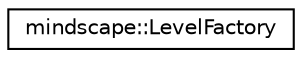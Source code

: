 digraph "Graphical Class Hierarchy"
{
  edge [fontname="Helvetica",fontsize="10",labelfontname="Helvetica",labelfontsize="10"];
  node [fontname="Helvetica",fontsize="10",shape=record];
  rankdir="LR";
  Node1 [label="mindscape::LevelFactory",height=0.2,width=0.4,color="black", fillcolor="white", style="filled",URL="$classmindscape_1_1_level_factory.html"];
}
